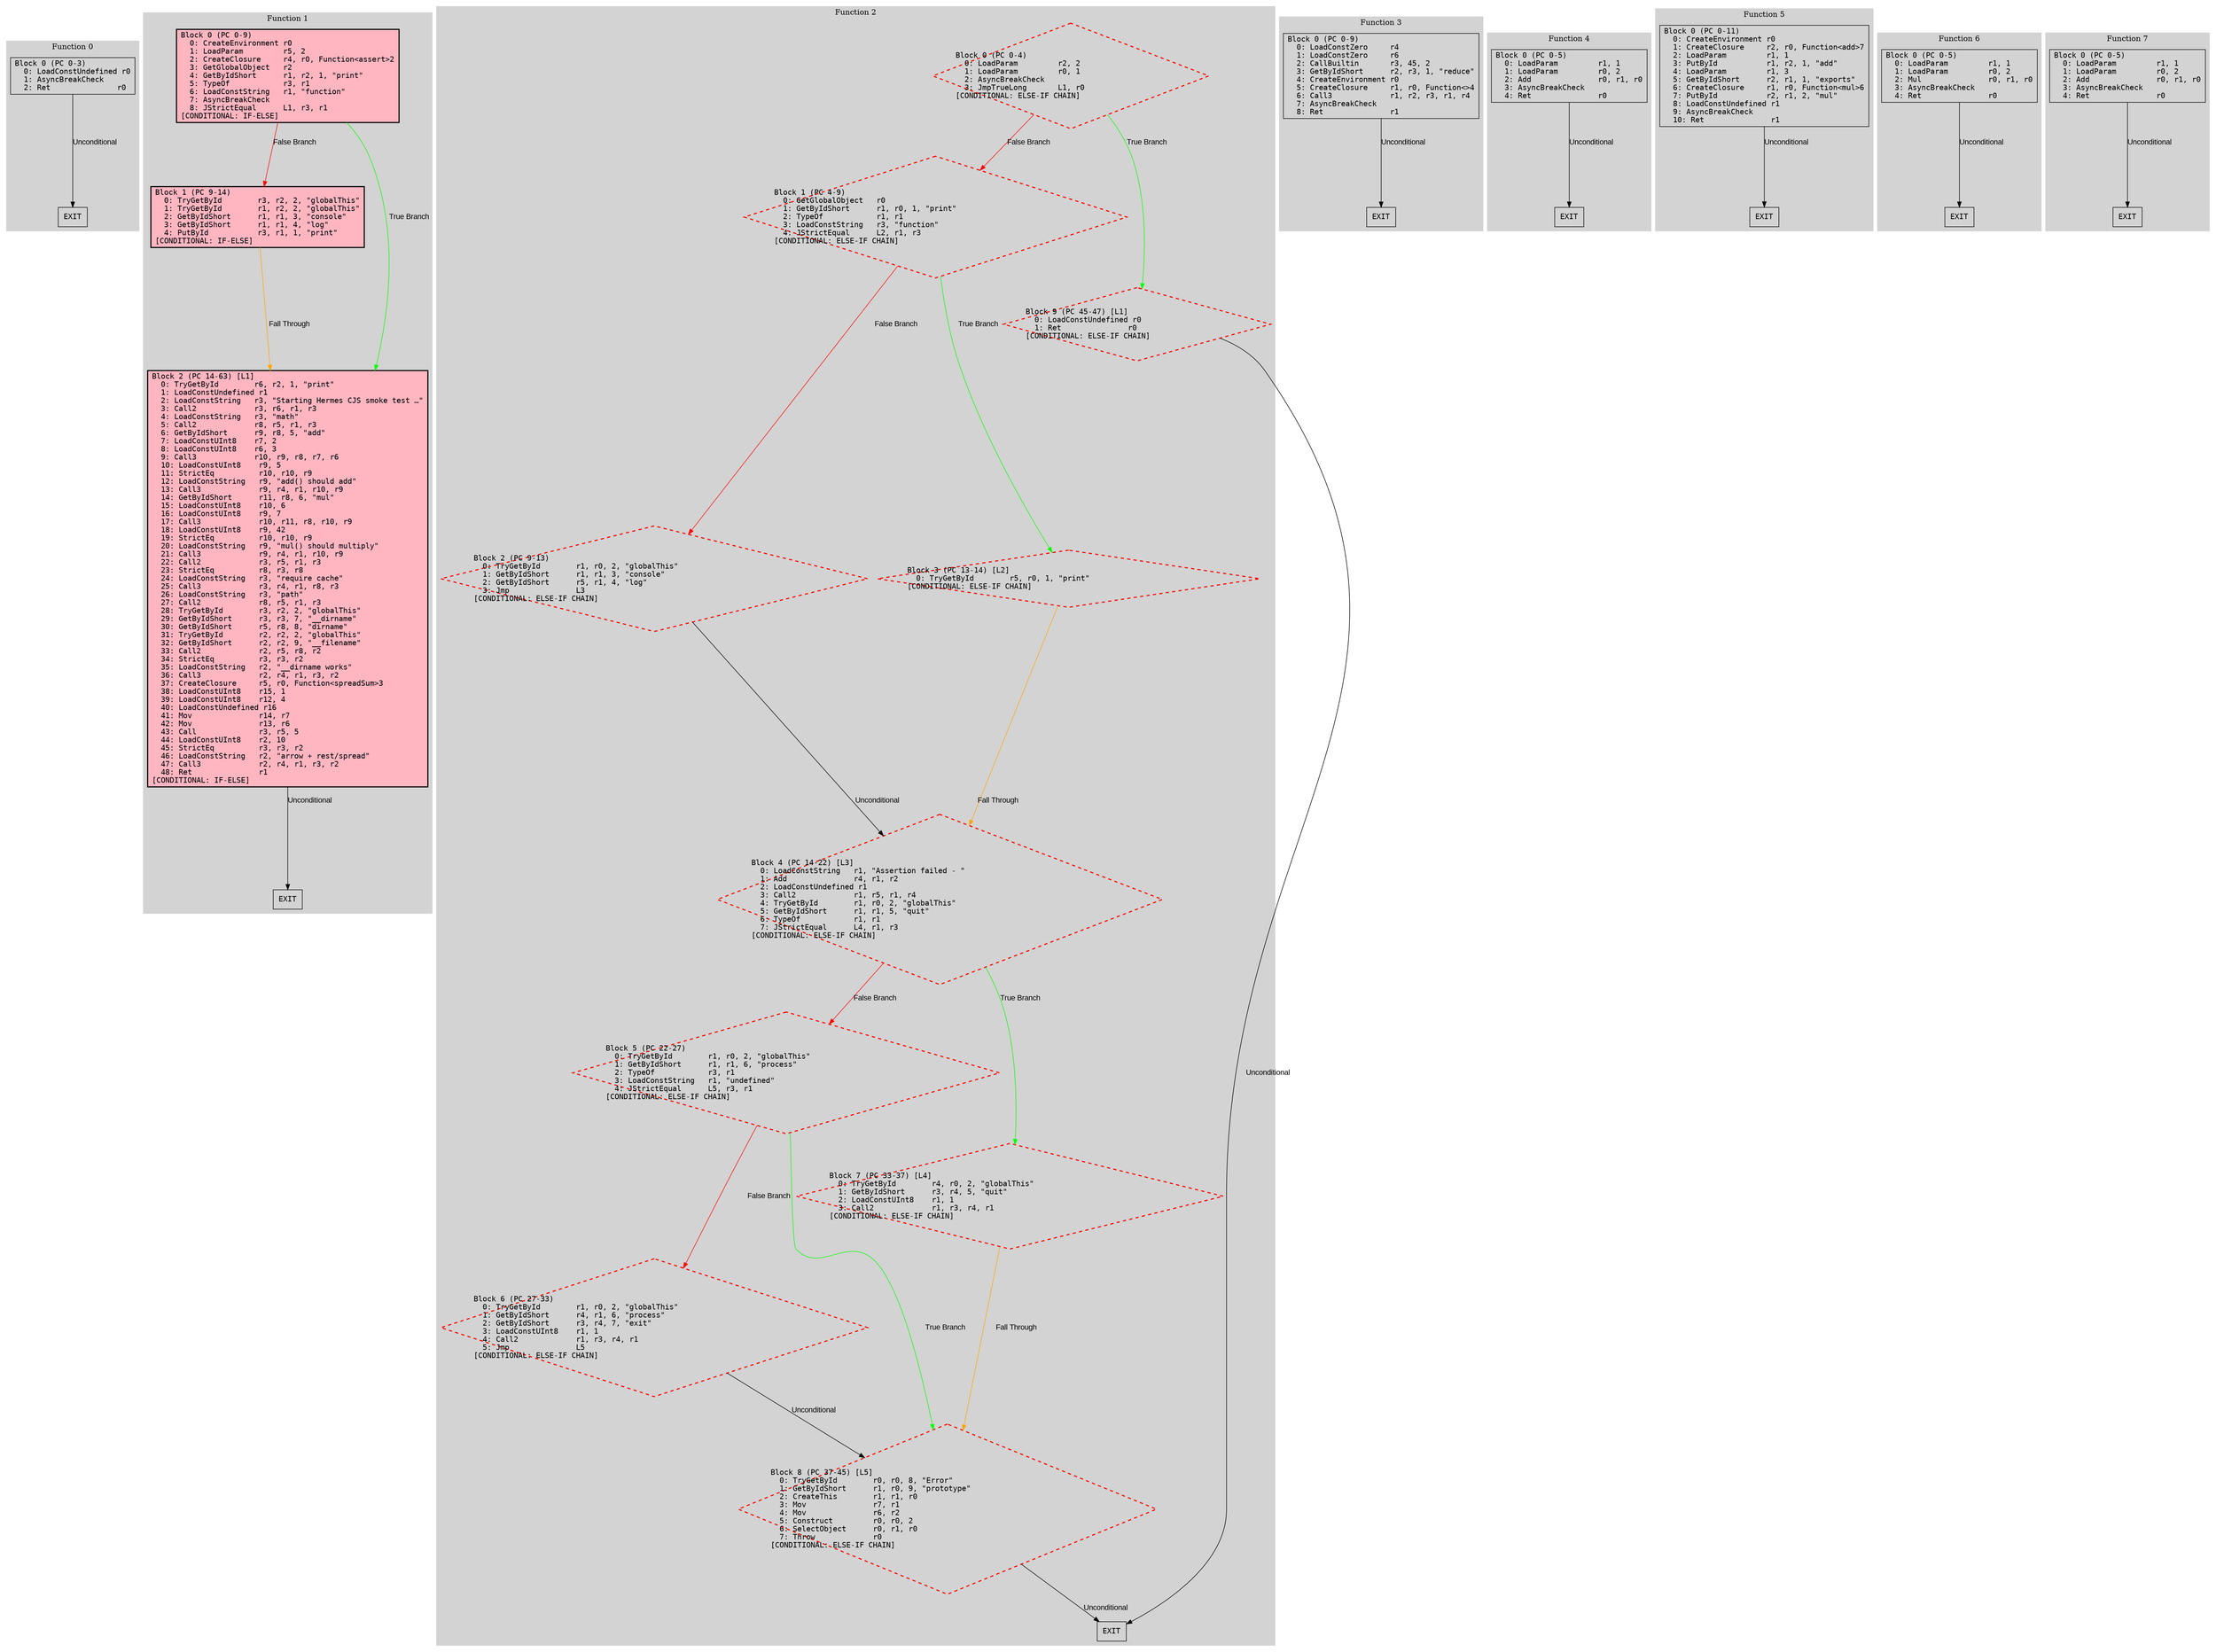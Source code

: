 digraph {
  rankdir=TB;
  node [shape=box, fontname="monospace"];
  edge [fontname="Arial"];

  subgraph cluster_function_0 {
    label = "Function 0";
    style = filled;
    color = lightgrey;

    edge [fontname="Arial"];

    f0_n0 [label="Block 0 (PC 0-3)\l  0: LoadConstUndefined r0\l  1: AsyncBreakCheck   \l  2: Ret               r0\l"]
    f0_n1 [style=filled, fillcolor=lightgray, label="EXIT"]

    f0_n0 -> f0_n1 [label="Unconditional", color=black]
  }

  subgraph cluster_function_1 {
    label = "Function 1";
    style = filled;
    color = lightgrey;

    edge [fontname="Arial"];

    f1_n0 [style=filled, fillcolor="lightpink", shape=box, penwidth=2, color=black, label="Block 0 (PC 0-9)\l  0: CreateEnvironment r0\l  1: LoadParam         r5, 2\l  2: CreateClosure     r4, r0, Function<assert>2\l  3: GetGlobalObject   r2\l  4: GetByIdShort      r1, r2, 1, \"print\"\l  5: TypeOf            r3, r1\l  6: LoadConstString   r1, \"function\"\l  7: AsyncBreakCheck   \l  8: JStrictEqual      L1, r3, r1\l[CONDITIONAL: IF-ELSE]\l"]
    f1_n1 [style=filled, fillcolor="lightpink", shape=box, penwidth=2, color=black, label="Block 1 (PC 9-14)\l  0: TryGetById        r3, r2, 2, \"globalThis\"\l  1: TryGetById        r1, r2, 2, \"globalThis\"\l  2: GetByIdShort      r1, r1, 3, \"console\"\l  3: GetByIdShort      r1, r1, 4, \"log\"\l  4: PutById           r3, r1, 1, \"print\"\l[CONDITIONAL: IF-ELSE]\l"]
    f1_n2 [style=filled, fillcolor="lightpink", shape=box, penwidth=2, color=black, label="Block 2 (PC 14-63) [L1]\l  0: TryGetById        r6, r2, 1, \"print\"\l  1: LoadConstUndefined r1\l  2: LoadConstString   r3, \"Starting Hermes CJS smoke test …\"\l  3: Call2             r3, r6, r1, r3\l  4: LoadConstString   r3, \"math\"\l  5: Call2             r8, r5, r1, r3\l  6: GetByIdShort      r9, r8, 5, \"add\"\l  7: LoadConstUInt8    r7, 2\l  8: LoadConstUInt8    r6, 3\l  9: Call3             r10, r9, r8, r7, r6\l  10: LoadConstUInt8    r9, 5\l  11: StrictEq          r10, r10, r9\l  12: LoadConstString   r9, \"add() should add\"\l  13: Call3             r9, r4, r1, r10, r9\l  14: GetByIdShort      r11, r8, 6, \"mul\"\l  15: LoadConstUInt8    r10, 6\l  16: LoadConstUInt8    r9, 7\l  17: Call3             r10, r11, r8, r10, r9\l  18: LoadConstUInt8    r9, 42\l  19: StrictEq          r10, r10, r9\l  20: LoadConstString   r9, \"mul() should multiply\"\l  21: Call3             r9, r4, r1, r10, r9\l  22: Call2             r3, r5, r1, r3\l  23: StrictEq          r8, r3, r8\l  24: LoadConstString   r3, \"require cache\"\l  25: Call3             r3, r4, r1, r8, r3\l  26: LoadConstString   r3, \"path\"\l  27: Call2             r8, r5, r1, r3\l  28: TryGetById        r3, r2, 2, \"globalThis\"\l  29: GetByIdShort      r3, r3, 7, \"__dirname\"\l  30: GetByIdShort      r5, r8, 8, \"dirname\"\l  31: TryGetById        r2, r2, 2, \"globalThis\"\l  32: GetByIdShort      r2, r2, 9, \"__filename\"\l  33: Call2             r2, r5, r8, r2\l  34: StrictEq          r3, r3, r2\l  35: LoadConstString   r2, \"__dirname works\"\l  36: Call3             r2, r4, r1, r3, r2\l  37: CreateClosure     r5, r0, Function<spreadSum>3\l  38: LoadConstUInt8    r15, 1\l  39: LoadConstUInt8    r12, 4\l  40: LoadConstUndefined r16\l  41: Mov               r14, r7\l  42: Mov               r13, r6\l  43: Call              r3, r5, 5\l  44: LoadConstUInt8    r2, 10\l  45: StrictEq          r3, r3, r2\l  46: LoadConstString   r2, \"arrow + rest/spread\"\l  47: Call3             r2, r4, r1, r3, r2\l  48: Ret               r1\l[CONDITIONAL: IF-ELSE]\l"]
    f1_n3 [style=filled, fillcolor=lightgray, label="EXIT"]

    f1_n0 -> f1_n2 [label="True Branch", color=green]
    f1_n0 -> f1_n1 [label="False Branch", color=red]
    f1_n1 -> f1_n2 [label="Fall Through", color=orange]
    f1_n2 -> f1_n3 [label="Unconditional", color=black]

    // Analysis Legend
    // Conditional: IF-ELSE
  }

  subgraph cluster_function_2 {
    label = "Function 2";
    style = filled;
    color = lightgrey;

    edge [fontname="Arial"];

    f2_n0 [style=filled, fillcolor="lightcoral", shape=diamond, penwidth=2, color=red, style=dashed, label="Block 0 (PC 0-4)\l  0: LoadParam         r2, 2\l  1: LoadParam         r0, 1\l  2: AsyncBreakCheck   \l  3: JmpTrueLong       L1, r0\l[CONDITIONAL: ELSE-IF CHAIN]\l"]
    f2_n1 [style=filled, fillcolor="lightcoral", shape=diamond, penwidth=2, color=red, style=dashed, label="Block 1 (PC 4-9)\l  0: GetGlobalObject   r0\l  1: GetByIdShort      r1, r0, 1, \"print\"\l  2: TypeOf            r1, r1\l  3: LoadConstString   r3, \"function\"\l  4: JStrictEqual      L2, r1, r3\l[CONDITIONAL: ELSE-IF CHAIN]\l"]
    f2_n2 [style=filled, fillcolor="lightcoral", shape=diamond, penwidth=2, color=red, style=dashed, label="Block 2 (PC 9-13)\l  0: TryGetById        r1, r0, 2, \"globalThis\"\l  1: GetByIdShort      r1, r1, 3, \"console\"\l  2: GetByIdShort      r5, r1, 4, \"log\"\l  3: Jmp               L3\l[CONDITIONAL: ELSE-IF CHAIN]\l"]
    f2_n3 [style=filled, fillcolor="lightcoral", shape=diamond, penwidth=2, color=red, style=dashed, label="Block 3 (PC 13-14) [L2]\l  0: TryGetById        r5, r0, 1, \"print\"\l[CONDITIONAL: ELSE-IF CHAIN]\l"]
    f2_n4 [style=filled, fillcolor="lightcoral", shape=diamond, penwidth=2, color=red, style=dashed, label="Block 4 (PC 14-22) [L3]\l  0: LoadConstString   r1, \"Assertion failed ‑ \"\l  1: Add               r4, r1, r2\l  2: LoadConstUndefined r1\l  3: Call2             r1, r5, r1, r4\l  4: TryGetById        r1, r0, 2, \"globalThis\"\l  5: GetByIdShort      r1, r1, 5, \"quit\"\l  6: TypeOf            r1, r1\l  7: JStrictEqual      L4, r1, r3\l[CONDITIONAL: ELSE-IF CHAIN]\l"]
    f2_n5 [style=filled, fillcolor="lightcoral", shape=diamond, penwidth=2, color=red, style=dashed, label="Block 5 (PC 22-27)\l  0: TryGetById        r1, r0, 2, \"globalThis\"\l  1: GetByIdShort      r1, r1, 6, \"process\"\l  2: TypeOf            r3, r1\l  3: LoadConstString   r1, \"undefined\"\l  4: JStrictEqual      L5, r3, r1\l[CONDITIONAL: ELSE-IF CHAIN]\l"]
    f2_n6 [style=filled, fillcolor="lightcoral", shape=diamond, penwidth=2, color=red, style=dashed, label="Block 6 (PC 27-33)\l  0: TryGetById        r1, r0, 2, \"globalThis\"\l  1: GetByIdShort      r4, r1, 6, \"process\"\l  2: GetByIdShort      r3, r4, 7, \"exit\"\l  3: LoadConstUInt8    r1, 1\l  4: Call2             r1, r3, r4, r1\l  5: Jmp               L5\l[CONDITIONAL: ELSE-IF CHAIN]\l"]
    f2_n7 [style=filled, fillcolor="lightcoral", shape=diamond, penwidth=2, color=red, style=dashed, label="Block 7 (PC 33-37) [L4]\l  0: TryGetById        r4, r0, 2, \"globalThis\"\l  1: GetByIdShort      r3, r4, 5, \"quit\"\l  2: LoadConstUInt8    r1, 1\l  3: Call2             r1, r3, r4, r1\l[CONDITIONAL: ELSE-IF CHAIN]\l"]
    f2_n8 [style=filled, fillcolor="lightcoral", shape=diamond, penwidth=2, color=red, style=dashed, label="Block 8 (PC 37-45) [L5]\l  0: TryGetById        r0, r0, 8, \"Error\"\l  1: GetByIdShort      r1, r0, 9, \"prototype\"\l  2: CreateThis        r1, r1, r0\l  3: Mov               r7, r1\l  4: Mov               r6, r2\l  5: Construct         r0, r0, 2\l  6: SelectObject      r0, r1, r0\l  7: Throw             r0\l[CONDITIONAL: ELSE-IF CHAIN]\l"]
    f2_n9 [style=filled, fillcolor="lightcoral", shape=diamond, penwidth=2, color=red, style=dashed, label="Block 9 (PC 45-47) [L1]\l  0: LoadConstUndefined r0\l  1: Ret               r0\l[CONDITIONAL: ELSE-IF CHAIN]\l"]
    f2_n10 [style=filled, fillcolor=lightgray, label="EXIT"]

    f2_n0 -> f2_n9 [label="True Branch", color=green]
    f2_n0 -> f2_n1 [label="False Branch", color=red]
    f2_n1 -> f2_n3 [label="True Branch", color=green]
    f2_n1 -> f2_n2 [label="False Branch", color=red]
    f2_n2 -> f2_n4 [label="Unconditional", color=black]
    f2_n3 -> f2_n4 [label="Fall Through", color=orange]
    f2_n4 -> f2_n7 [label="True Branch", color=green]
    f2_n4 -> f2_n5 [label="False Branch", color=red]
    f2_n5 -> f2_n8 [label="True Branch", color=green]
    f2_n5 -> f2_n6 [label="False Branch", color=red]
    f2_n6 -> f2_n8 [label="Unconditional", color=black]
    f2_n7 -> f2_n8 [label="Fall Through", color=orange]
    f2_n8 -> f2_n10 [label="Unconditional", color=black]
    f2_n9 -> f2_n10 [label="Unconditional", color=black]

    // Analysis Legend
    // Conditional: ELSE-IF CHAIN
  }

  subgraph cluster_function_3 {
    label = "Function 3";
    style = filled;
    color = lightgrey;

    edge [fontname="Arial"];

    f3_n0 [label="Block 0 (PC 0-9)\l  0: LoadConstZero     r4\l  1: LoadConstZero     r6\l  2: CallBuiltin       r3, 45, 2\l  3: GetByIdShort      r2, r3, 1, \"reduce\"\l  4: CreateEnvironment r0\l  5: CreateClosure     r1, r0, Function<>4\l  6: Call3             r1, r2, r3, r1, r4\l  7: AsyncBreakCheck   \l  8: Ret               r1\l"]
    f3_n1 [style=filled, fillcolor=lightgray, label="EXIT"]

    f3_n0 -> f3_n1 [label="Unconditional", color=black]
  }

  subgraph cluster_function_4 {
    label = "Function 4";
    style = filled;
    color = lightgrey;

    edge [fontname="Arial"];

    f4_n0 [label="Block 0 (PC 0-5)\l  0: LoadParam         r1, 1\l  1: LoadParam         r0, 2\l  2: Add               r0, r1, r0\l  3: AsyncBreakCheck   \l  4: Ret               r0\l"]
    f4_n1 [style=filled, fillcolor=lightgray, label="EXIT"]

    f4_n0 -> f4_n1 [label="Unconditional", color=black]
  }

  subgraph cluster_function_5 {
    label = "Function 5";
    style = filled;
    color = lightgrey;

    edge [fontname="Arial"];

    f5_n0 [label="Block 0 (PC 0-11)\l  0: CreateEnvironment r0\l  1: CreateClosure     r2, r0, Function<add>7\l  2: LoadParam         r1, 1\l  3: PutById           r1, r2, 1, \"add\"\l  4: LoadParam         r1, 3\l  5: GetByIdShort      r2, r1, 1, \"exports\"\l  6: CreateClosure     r1, r0, Function<mul>6\l  7: PutById           r2, r1, 2, \"mul\"\l  8: LoadConstUndefined r1\l  9: AsyncBreakCheck   \l  10: Ret               r1\l"]
    f5_n1 [style=filled, fillcolor=lightgray, label="EXIT"]

    f5_n0 -> f5_n1 [label="Unconditional", color=black]
  }

  subgraph cluster_function_6 {
    label = "Function 6";
    style = filled;
    color = lightgrey;

    edge [fontname="Arial"];

    f6_n0 [label="Block 0 (PC 0-5)\l  0: LoadParam         r1, 1\l  1: LoadParam         r0, 2\l  2: Mul               r0, r1, r0\l  3: AsyncBreakCheck   \l  4: Ret               r0\l"]
    f6_n1 [style=filled, fillcolor=lightgray, label="EXIT"]

    f6_n0 -> f6_n1 [label="Unconditional", color=black]
  }

  subgraph cluster_function_7 {
    label = "Function 7";
    style = filled;
    color = lightgrey;

    edge [fontname="Arial"];

    f7_n0 [label="Block 0 (PC 0-5)\l  0: LoadParam         r1, 1\l  1: LoadParam         r0, 2\l  2: Add               r0, r1, r0\l  3: AsyncBreakCheck   \l  4: Ret               r0\l"]
    f7_n1 [style=filled, fillcolor=lightgray, label="EXIT"]

    f7_n0 -> f7_n1 [label="Unconditional", color=black]
  }

}
